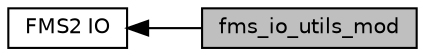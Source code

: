 digraph "fms_io_utils_mod"
{
  edge [fontname="Helvetica",fontsize="10",labelfontname="Helvetica",labelfontsize="10"];
  node [fontname="Helvetica",fontsize="10",shape=box];
  rankdir=LR;
  Node1 [label="fms_io_utils_mod",height=0.2,width=0.4,color="black", fillcolor="grey75", style="filled", fontcolor="black",tooltip="Misc. utility routines for use in FMS2 IO."];
  Node2 [label="FMS2 IO",height=0.2,width=0.4,color="black", fillcolor="white", style="filled",URL="$group__fms2__io.html",tooltip="Modules and associated files in the fms2_io directory."];
  Node2->Node1 [shape=plaintext, dir="back", style="solid"];
}

